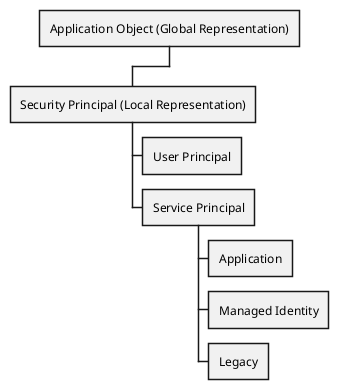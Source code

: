 @startwbs "Application Object"
* Application Object (Global Representation)
** Security Principal (Local Representation)
*** User Principal
*** Service Principal
**** Application
**** Managed Identity
**** Legacy
@endwbs